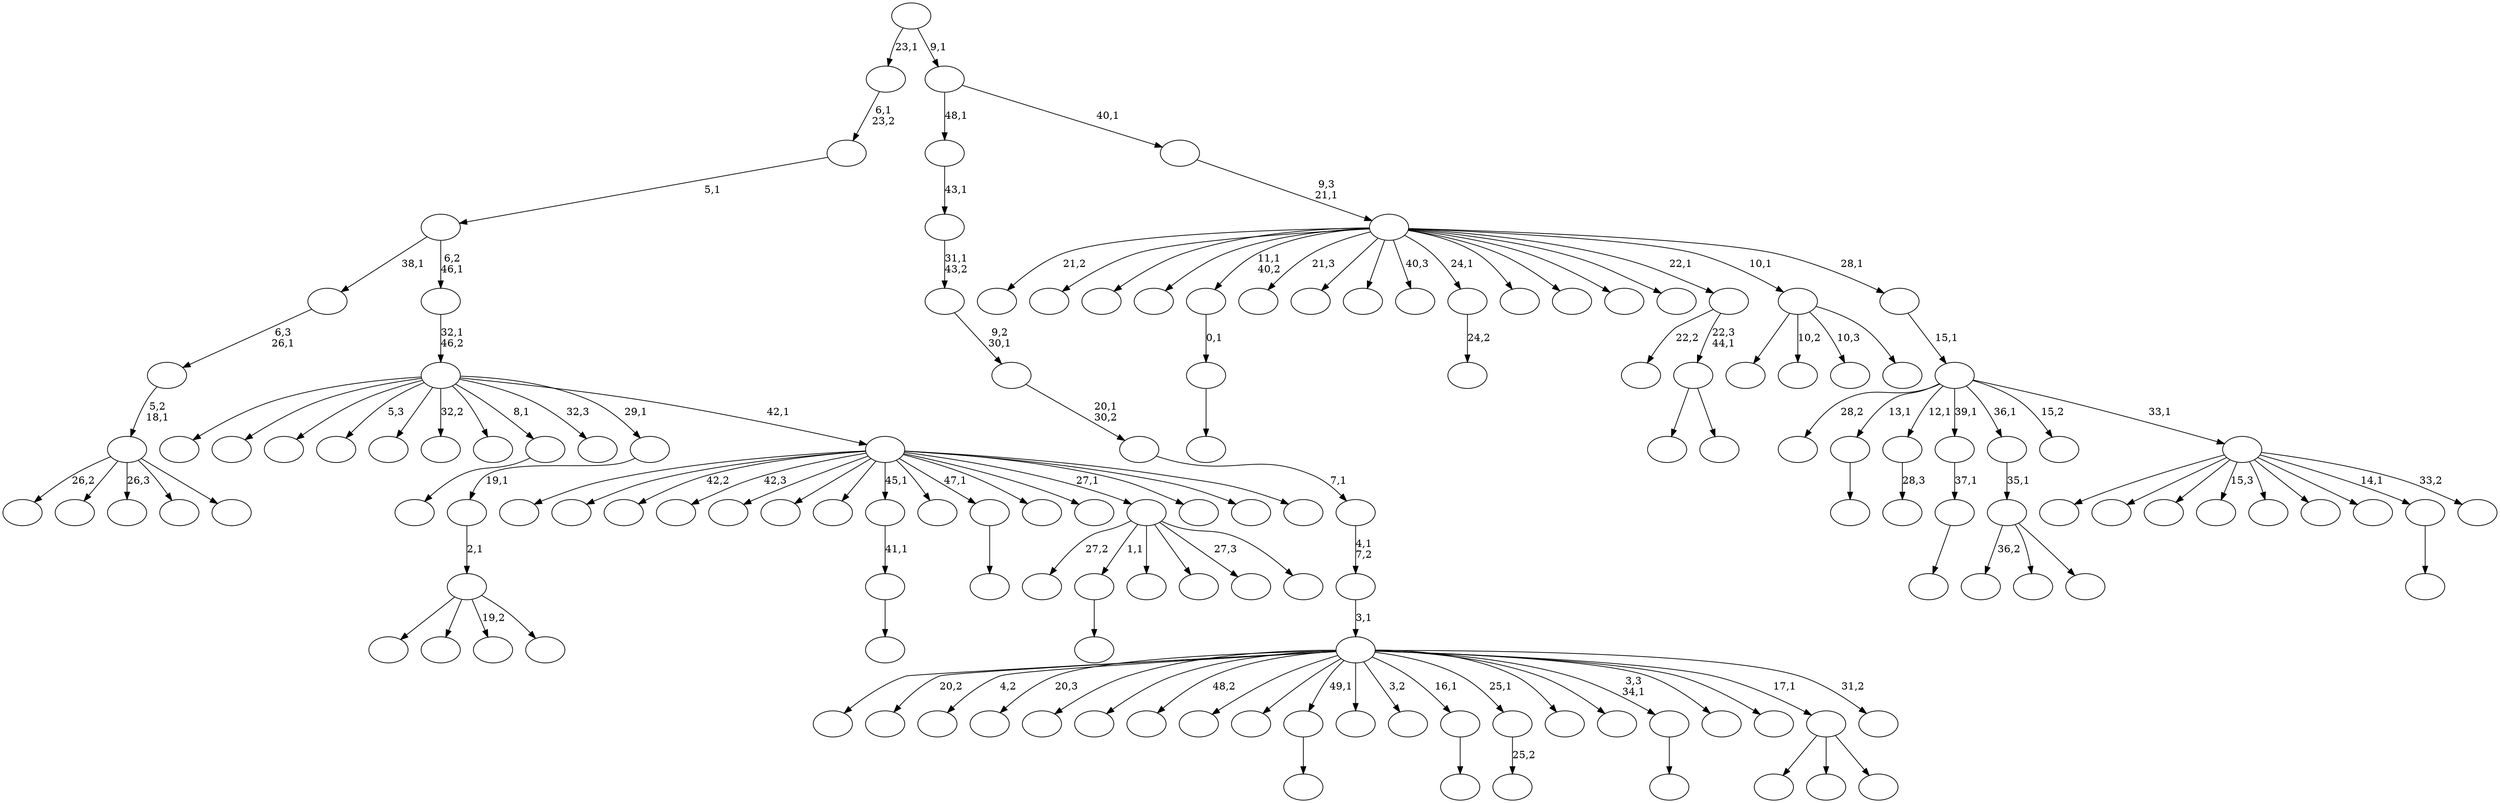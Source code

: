 digraph T {
	150 [label=""]
	149 [label=""]
	148 [label=""]
	147 [label=""]
	146 [label=""]
	145 [label=""]
	144 [label=""]
	143 [label=""]
	142 [label=""]
	141 [label=""]
	140 [label=""]
	139 [label=""]
	138 [label=""]
	137 [label=""]
	136 [label=""]
	135 [label=""]
	134 [label=""]
	133 [label=""]
	132 [label=""]
	131 [label=""]
	130 [label=""]
	129 [label=""]
	128 [label=""]
	127 [label=""]
	126 [label=""]
	125 [label=""]
	124 [label=""]
	123 [label=""]
	122 [label=""]
	121 [label=""]
	120 [label=""]
	119 [label=""]
	118 [label=""]
	117 [label=""]
	116 [label=""]
	115 [label=""]
	114 [label=""]
	113 [label=""]
	112 [label=""]
	111 [label=""]
	110 [label=""]
	109 [label=""]
	108 [label=""]
	107 [label=""]
	106 [label=""]
	105 [label=""]
	104 [label=""]
	103 [label=""]
	102 [label=""]
	101 [label=""]
	100 [label=""]
	99 [label=""]
	98 [label=""]
	97 [label=""]
	96 [label=""]
	95 [label=""]
	94 [label=""]
	93 [label=""]
	92 [label=""]
	91 [label=""]
	90 [label=""]
	89 [label=""]
	88 [label=""]
	87 [label=""]
	86 [label=""]
	85 [label=""]
	84 [label=""]
	83 [label=""]
	82 [label=""]
	81 [label=""]
	80 [label=""]
	79 [label=""]
	78 [label=""]
	77 [label=""]
	76 [label=""]
	75 [label=""]
	74 [label=""]
	73 [label=""]
	72 [label=""]
	71 [label=""]
	70 [label=""]
	69 [label=""]
	68 [label=""]
	67 [label=""]
	66 [label=""]
	65 [label=""]
	64 [label=""]
	63 [label=""]
	62 [label=""]
	61 [label=""]
	60 [label=""]
	59 [label=""]
	58 [label=""]
	57 [label=""]
	56 [label=""]
	55 [label=""]
	54 [label=""]
	53 [label=""]
	52 [label=""]
	51 [label=""]
	50 [label=""]
	49 [label=""]
	48 [label=""]
	47 [label=""]
	46 [label=""]
	45 [label=""]
	44 [label=""]
	43 [label=""]
	42 [label=""]
	41 [label=""]
	40 [label=""]
	39 [label=""]
	38 [label=""]
	37 [label=""]
	36 [label=""]
	35 [label=""]
	34 [label=""]
	33 [label=""]
	32 [label=""]
	31 [label=""]
	30 [label=""]
	29 [label=""]
	28 [label=""]
	27 [label=""]
	26 [label=""]
	25 [label=""]
	24 [label=""]
	23 [label=""]
	22 [label=""]
	21 [label=""]
	20 [label=""]
	19 [label=""]
	18 [label=""]
	17 [label=""]
	16 [label=""]
	15 [label=""]
	14 [label=""]
	13 [label=""]
	12 [label=""]
	11 [label=""]
	10 [label=""]
	9 [label=""]
	8 [label=""]
	7 [label=""]
	6 [label=""]
	5 [label=""]
	4 [label=""]
	3 [label=""]
	2 [label=""]
	1 [label=""]
	0 [label=""]
	138 -> 139 [label=""]
	118 -> 119 [label=""]
	117 -> 118 [label="0,1"]
	114 -> 115 [label=""]
	111 -> 112 [label="28,3"]
	109 -> 110 [label=""]
	108 -> 109 [label="37,1"]
	102 -> 103 [label=""]
	100 -> 101 [label="25,2"]
	94 -> 133 [label="36,2"]
	94 -> 128 [label=""]
	94 -> 95 [label=""]
	93 -> 94 [label="35,1"]
	89 -> 90 [label=""]
	85 -> 86 [label=""]
	79 -> 80 [label="24,2"]
	74 -> 75 [label=""]
	72 -> 73 [label=""]
	71 -> 72 [label="41,1"]
	63 -> 106 [label=""]
	63 -> 92 [label=""]
	63 -> 64 [label=""]
	61 -> 62 [label=""]
	50 -> 130 [label=""]
	50 -> 65 [label=""]
	50 -> 58 [label="19,2"]
	50 -> 51 [label=""]
	49 -> 50 [label="2,1"]
	48 -> 49 [label="19,1"]
	45 -> 126 [label="26,2"]
	45 -> 120 [label=""]
	45 -> 59 [label="26,3"]
	45 -> 47 [label=""]
	45 -> 46 [label=""]
	44 -> 45 [label="5,2\n18,1"]
	43 -> 44 [label="6,3\n26,1"]
	34 -> 35 [label=""]
	32 -> 40 [label=""]
	32 -> 33 [label=""]
	31 -> 122 [label="22,2"]
	31 -> 32 [label="22,3\n44,1"]
	29 -> 125 [label="27,2"]
	29 -> 85 [label="1,1"]
	29 -> 84 [label=""]
	29 -> 56 [label=""]
	29 -> 41 [label="27,3"]
	29 -> 30 [label=""]
	25 -> 67 [label=""]
	25 -> 42 [label="10,2"]
	25 -> 27 [label="10,3"]
	25 -> 26 [label=""]
	22 -> 148 [label=""]
	22 -> 145 [label=""]
	22 -> 141 [label="42,2"]
	22 -> 105 [label="42,3"]
	22 -> 104 [label=""]
	22 -> 82 [label=""]
	22 -> 76 [label=""]
	22 -> 71 [label="45,1"]
	22 -> 69 [label=""]
	22 -> 61 [label="47,1"]
	22 -> 54 [label=""]
	22 -> 36 [label=""]
	22 -> 29 [label="27,1"]
	22 -> 28 [label=""]
	22 -> 24 [label=""]
	22 -> 23 [label=""]
	21 -> 144 [label=""]
	21 -> 131 [label=""]
	21 -> 127 [label=""]
	21 -> 123 [label="5,3"]
	21 -> 98 [label=""]
	21 -> 88 [label="32,2"]
	21 -> 87 [label=""]
	21 -> 74 [label="8,1"]
	21 -> 70 [label="32,3"]
	21 -> 48 [label="29,1"]
	21 -> 22 [label="42,1"]
	20 -> 21 [label="32,1\n46,2"]
	19 -> 43 [label="38,1"]
	19 -> 20 [label="6,2\n46,1"]
	18 -> 19 [label="5,1"]
	17 -> 18 [label="6,1\n23,2"]
	15 -> 150 [label=""]
	15 -> 149 [label="20,2"]
	15 -> 140 [label="4,2"]
	15 -> 137 [label="20,3"]
	15 -> 135 [label=""]
	15 -> 134 [label=""]
	15 -> 132 [label="48,2"]
	15 -> 129 [label=""]
	15 -> 124 [label=""]
	15 -> 114 [label="49,1"]
	15 -> 113 [label=""]
	15 -> 107 [label="3,2"]
	15 -> 102 [label="16,1"]
	15 -> 100 [label="25,1"]
	15 -> 99 [label=""]
	15 -> 91 [label=""]
	15 -> 89 [label="3,3\n34,1"]
	15 -> 83 [label=""]
	15 -> 78 [label=""]
	15 -> 63 [label="17,1"]
	15 -> 16 [label="31,2"]
	14 -> 15 [label="3,1"]
	13 -> 14 [label="4,1\n7,2"]
	12 -> 13 [label="7,1"]
	11 -> 12 [label="20,1\n30,2"]
	10 -> 11 [label="9,2\n30,1"]
	9 -> 10 [label="31,1\n43,2"]
	8 -> 9 [label="43,1"]
	6 -> 142 [label=""]
	6 -> 68 [label=""]
	6 -> 57 [label=""]
	6 -> 55 [label="15,3"]
	6 -> 53 [label=""]
	6 -> 39 [label=""]
	6 -> 38 [label=""]
	6 -> 34 [label="14,1"]
	6 -> 7 [label="33,2"]
	5 -> 147 [label="28,2"]
	5 -> 138 [label="13,1"]
	5 -> 111 [label="12,1"]
	5 -> 108 [label="39,1"]
	5 -> 93 [label="36,1"]
	5 -> 37 [label="15,2"]
	5 -> 6 [label="33,1"]
	4 -> 5 [label="15,1"]
	3 -> 146 [label="21,2"]
	3 -> 143 [label=""]
	3 -> 136 [label=""]
	3 -> 121 [label=""]
	3 -> 117 [label="11,1\n40,2"]
	3 -> 116 [label="21,3"]
	3 -> 97 [label=""]
	3 -> 96 [label=""]
	3 -> 81 [label="40,3"]
	3 -> 79 [label="24,1"]
	3 -> 77 [label=""]
	3 -> 66 [label=""]
	3 -> 60 [label=""]
	3 -> 52 [label=""]
	3 -> 31 [label="22,1"]
	3 -> 25 [label="10,1"]
	3 -> 4 [label="28,1"]
	2 -> 3 [label="9,3\n21,1"]
	1 -> 8 [label="48,1"]
	1 -> 2 [label="40,1"]
	0 -> 17 [label="23,1"]
	0 -> 1 [label="9,1"]
}
